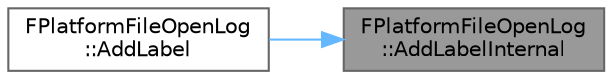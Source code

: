 digraph "FPlatformFileOpenLog::AddLabelInternal"
{
 // INTERACTIVE_SVG=YES
 // LATEX_PDF_SIZE
  bgcolor="transparent";
  edge [fontname=Helvetica,fontsize=10,labelfontname=Helvetica,labelfontsize=10];
  node [fontname=Helvetica,fontsize=10,shape=box,height=0.2,width=0.4];
  rankdir="RL";
  Node1 [id="Node000001",label="FPlatformFileOpenLog\l::AddLabelInternal",height=0.2,width=0.4,color="gray40", fillcolor="grey60", style="filled", fontcolor="black",tooltip=" "];
  Node1 -> Node2 [id="edge1_Node000001_Node000002",dir="back",color="steelblue1",style="solid",tooltip=" "];
  Node2 [id="Node000002",label="FPlatformFileOpenLog\l::AddLabel",height=0.2,width=0.4,color="grey40", fillcolor="white", style="filled",URL="$d4/df9/classFPlatformFileOpenLog.html#a81cab178a475c6f3e6182a30ec415abe",tooltip=" "];
}
